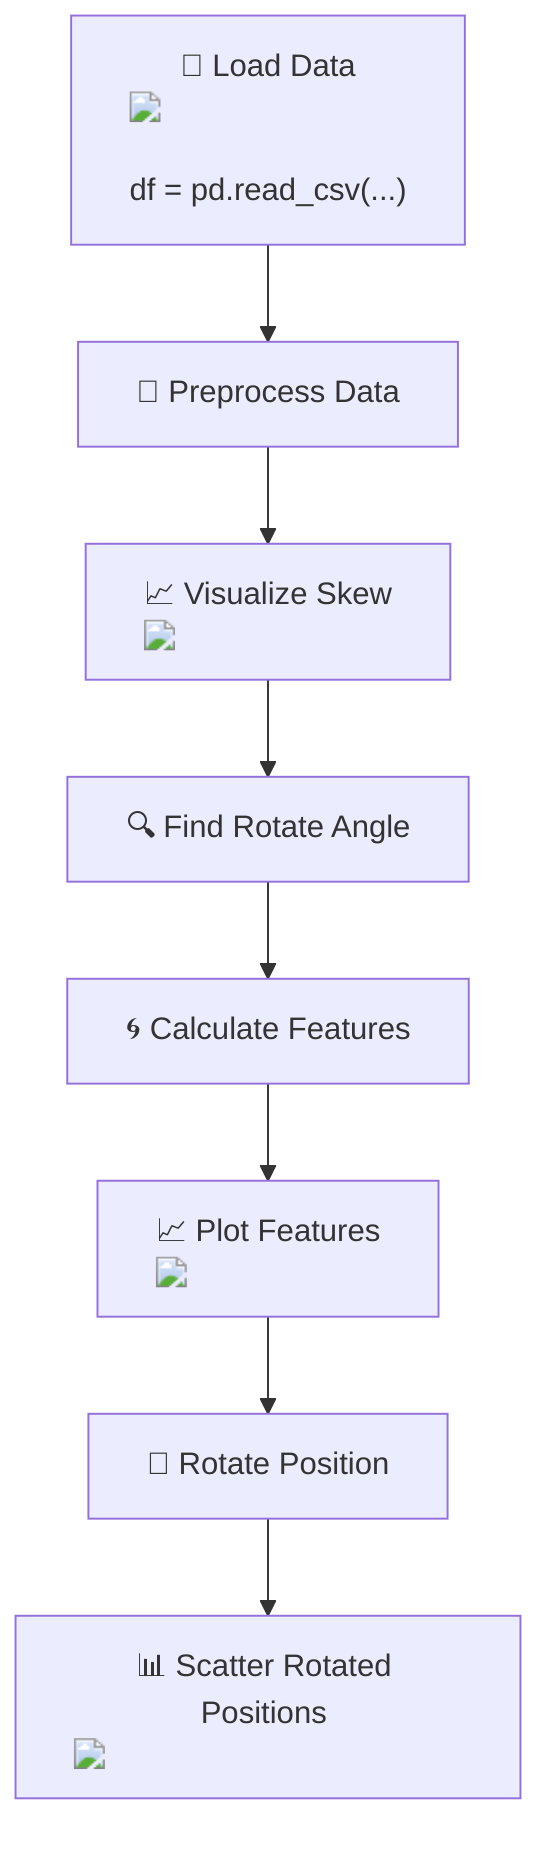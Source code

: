 flowchart TD
    A["📂 Load Data <img src='file.svg'/> <br/> df = pd.read_csv(...)"] --> B["🧹 Preprocess Data"]
    B --> C["📈 Visualize Skew <img src='dummy_plots/scatter_plot_template.svg'/>"]
    C --> D["🔍 Find Rotate Angle"]
    D --> E["🌀 Calculate Features"]
    E --> F["📈 Plot Features <img src='dummy_plots/lineplot_template.svg'/>"]
    F --> G["🔄 Rotate Position"]
    G --> H["📊 Scatter Rotated Positions <img src='dummy_plots/scatter_plot_template.svg'/>"]
